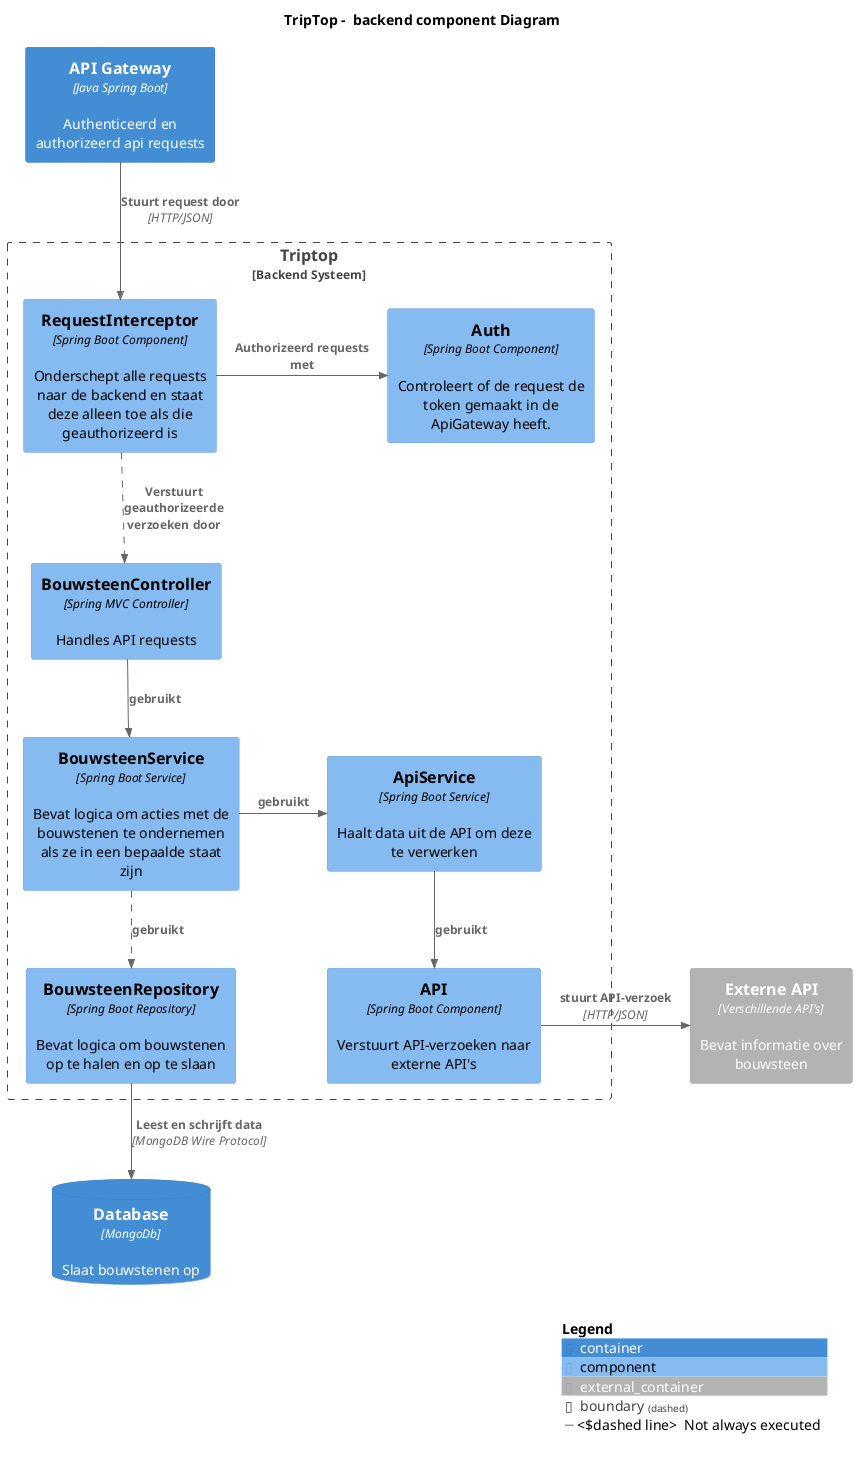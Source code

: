 @startuml
!include <C4/C4_Component>

$addRelTagToLegend(D_Rel, "black", "gray", $DASHED_LINE, Not always executed, dashed line)

!unquoted procedure D_Rel($from, $to, $label, $techn="", $descr="", $sprite="", $tags="D_Rel", $link="", $direction = "")
!if ($direction == right)
    $getRel(("-[dashed]right->>"), $from, $to, $label, $techn, $descr, $sprite, $tags, $link)
!elseif ($direction == left)
    $getRel(("-[dashed]left->>"), $from, $to, $label, $techn, $descr, $sprite, $tags, $link)
!elseif ($direction == up)
    $getRel(("-[dashed]up->>"), $from, $to, $label, $techn, $descr, $sprite, $tags, $link)
!elseif ($direction == down)
    $getRel(("-[dashed]down->>"), $from, $to, $label, $techn, $descr, $sprite, $tags, $link)
!else
    $getRel("-[dashed]->>", $from, $to, $label, $techn, $descr, $sprite, $tags, $link)
!endif
increment()
!endprocedure

!unquoted procedure D_Rel_R($from, $to, $label, $techn="", $descr="", $sprite="", $tags="", $link="")
D_Rel($from, $to, $label, $techn, $descr, $sprite, D_Rel, $link, right)
!endprocedure

!unquoted procedure D_Rel_L($from, $to, $label, $techn="", $descr="", $sprite="", $tags="", $link="")
D_Rel($from, $to, $label, $techn, $descr, $sprite, D_Rel, $link, left)
!endprocedure

!unquoted procedure D_Rel_U($from, $to, $label, $techn="", $descr="", $sprite="", $tags="", $link="")
D_Rel($from, $to, $label, $techn, $descr, $sprite, D_Rel, $link, up)
!endprocedure

!unquoted procedure D_Rel_D($from, $to, $label, $techn="", $descr="", $sprite="", $tags="", $link="")
D_Rel($from, $to, $label, $techn, $descr, $sprite, D_Rel, $link, down)
!endprocedure
title TripTop -  backend component Diagram

Container(api_gateway, API Gateway, Java Spring Boot, Authenticeerd en authorizeerd api requests)

Boundary(backend, "Triptop", "Backend Systeem") {
    Component(backend_request_interceptor, RequestInterceptor, Spring Boot Component, Onderschept alle requests naar de backend en staat deze alleen toe als die geauthorizeerd is)
    Component(backend_auth, Auth, Spring Boot Component, Controleert of de request de token gemaakt in de ApiGateway heeft.)
    Component(backend_controller, BouwsteenController, Spring MVC Controller, Handles API requests)
    Component(backend_service, BouwsteenService, Spring Boot Service, Bevat logica om acties met de bouwstenen te ondernemen als ze in een bepaalde staat zijn)
    Component(backend_repository, BouwsteenRepository, Spring Boot Repository, Bevat logica om bouwstenen op te halen en op te slaan)
    Component(backend_api_service, "ApiService", "Spring Boot Service", "Haalt data uit de API om deze te verwerken")
    Component(backend_api, "API", "Spring Boot Component", "Verstuurt API-verzoeken naar externe API's")

    Rel_R(backend_request_interceptor, backend_auth, Authorizeerd requests met)
    D_Rel_D(backend_request_interceptor, backend_controller, Verstuurt geauthorizeerde verzoeken door)
    Rel_D(backend_controller, backend_service, gebruikt)
    D_Rel_D(backend_service, backend_repository, gebruikt)
    Rel_R(backend_service, backend_api_service, gebruikt)
    Rel_D(backend_api_service, backend_api, gebruikt)
}

Rel_D(api_gateway, backend_request_interceptor, Stuurt request door, HTTP/JSON)

ContainerDb(db, Database, MongoDb, Slaat bouwstenen op)
Rel_D(backend_repository, db, Leest en schrijft data, MongoDB Wire Protocol)

Container_Ext(api, "Externe API", "Verschillende API's", "Bevat informatie over bouwsteen")
Rel_R(backend_api, api, stuurt API-verzoek, HTTP/JSON)



SHOW_LEGEND()

@enduml
